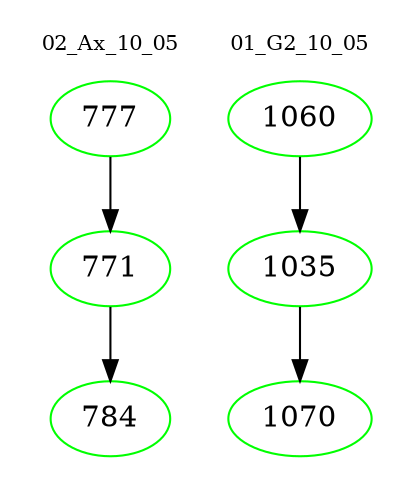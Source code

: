 digraph{
subgraph cluster_0 {
color = white
label = "02_Ax_10_05";
fontsize=10;
T0_777 [label="777", color="green"]
T0_777 -> T0_771 [color="black"]
T0_771 [label="771", color="green"]
T0_771 -> T0_784 [color="black"]
T0_784 [label="784", color="green"]
}
subgraph cluster_1 {
color = white
label = "01_G2_10_05";
fontsize=10;
T1_1060 [label="1060", color="green"]
T1_1060 -> T1_1035 [color="black"]
T1_1035 [label="1035", color="green"]
T1_1035 -> T1_1070 [color="black"]
T1_1070 [label="1070", color="green"]
}
}

